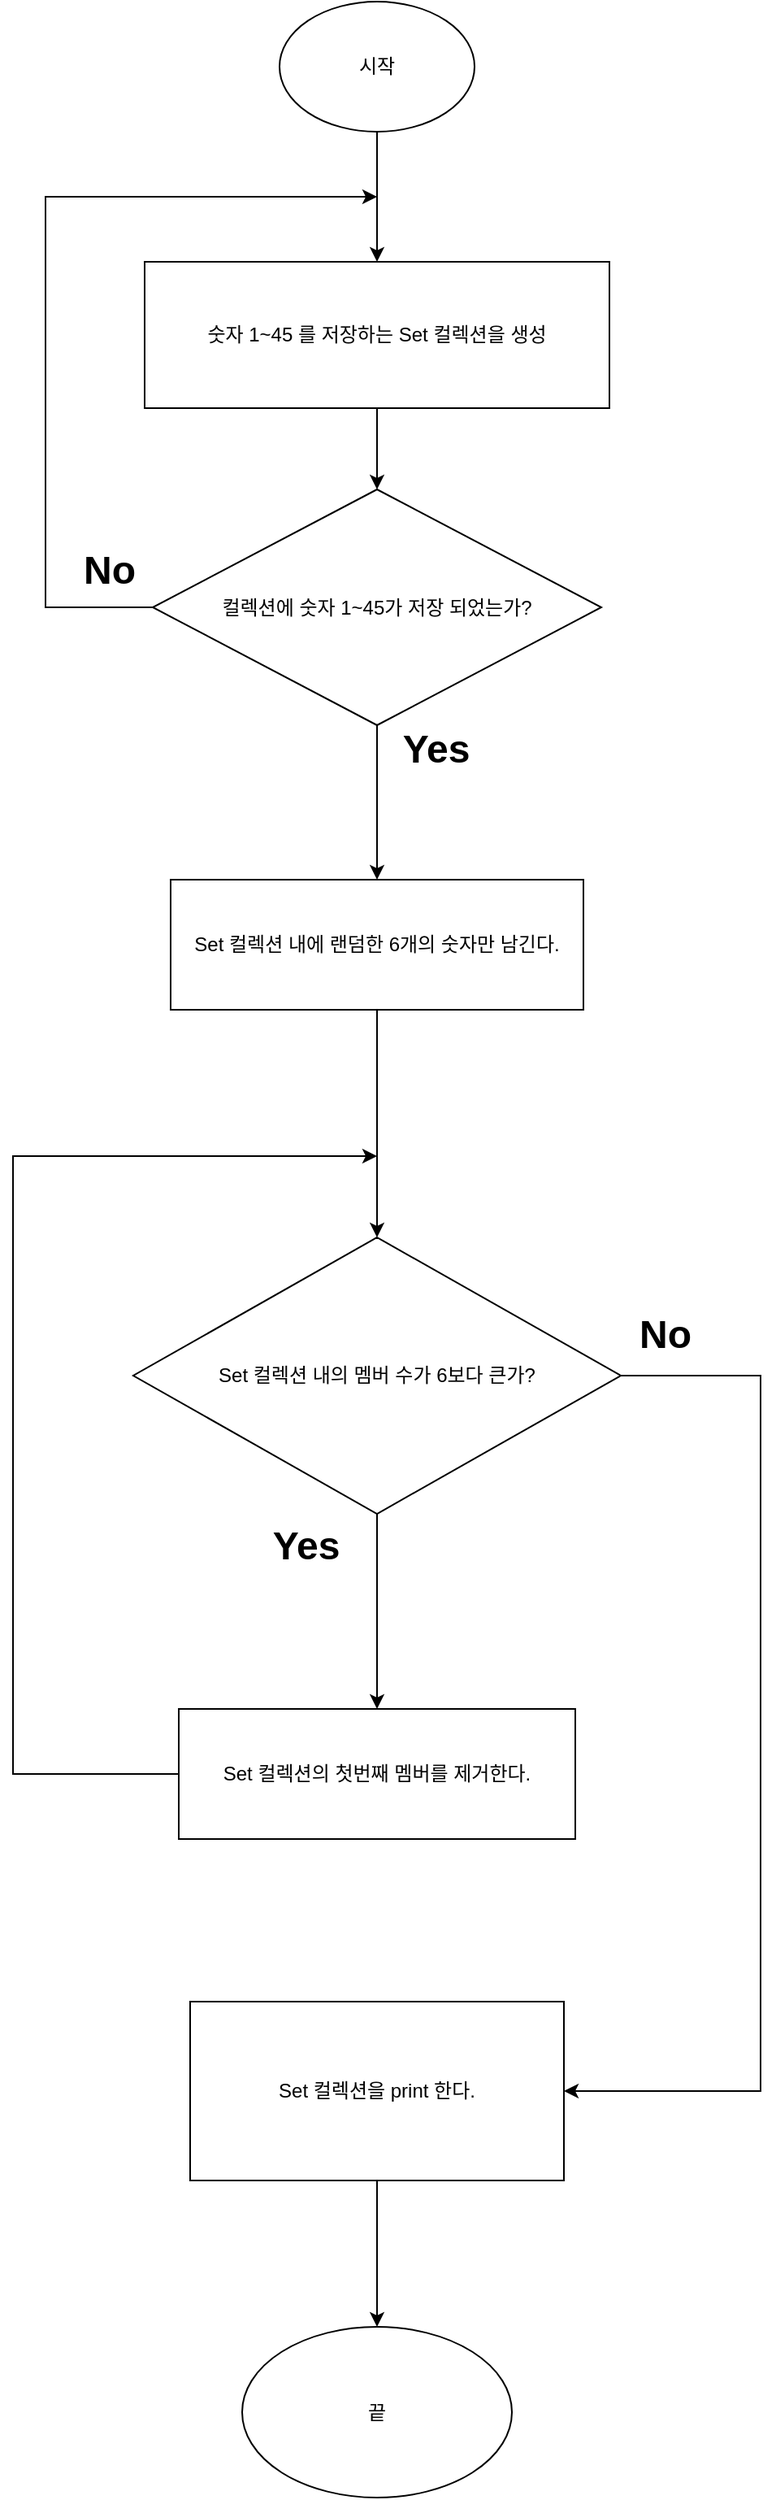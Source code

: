 <mxfile version="24.6.4" type="device">
  <diagram name="페이지-1" id="KOh19ug340gx2M4w_G4C">
    <mxGraphModel dx="954" dy="615" grid="1" gridSize="10" guides="1" tooltips="1" connect="1" arrows="1" fold="1" page="1" pageScale="1" pageWidth="827" pageHeight="1169" math="0" shadow="0">
      <root>
        <mxCell id="0" />
        <mxCell id="1" parent="0" />
        <mxCell id="HyCuDbk5J3wFjORHdMJ6-13" value="" style="edgeStyle=orthogonalEdgeStyle;rounded=0;orthogonalLoop=1;jettySize=auto;html=1;" parent="1" source="HyCuDbk5J3wFjORHdMJ6-1" target="HyCuDbk5J3wFjORHdMJ6-12" edge="1">
          <mxGeometry relative="1" as="geometry" />
        </mxCell>
        <mxCell id="HyCuDbk5J3wFjORHdMJ6-1" value="시작" style="ellipse;whiteSpace=wrap;html=1;" parent="1" vertex="1">
          <mxGeometry x="354" y="20" width="120" height="80" as="geometry" />
        </mxCell>
        <mxCell id="05YP4Gy0w9T5BzhuW46i-2" value="" style="edgeStyle=orthogonalEdgeStyle;rounded=0;orthogonalLoop=1;jettySize=auto;html=1;" edge="1" parent="1" source="HyCuDbk5J3wFjORHdMJ6-12" target="05YP4Gy0w9T5BzhuW46i-1">
          <mxGeometry relative="1" as="geometry" />
        </mxCell>
        <mxCell id="HyCuDbk5J3wFjORHdMJ6-12" value="숫자 1~45 를 저장하는 Set 컬렉션을 생성" style="whiteSpace=wrap;html=1;" parent="1" vertex="1">
          <mxGeometry x="271" y="180" width="286" height="90" as="geometry" />
        </mxCell>
        <mxCell id="HyCuDbk5J3wFjORHdMJ6-21" value="" style="edgeStyle=orthogonalEdgeStyle;rounded=0;orthogonalLoop=1;jettySize=auto;html=1;" parent="1" source="HyCuDbk5J3wFjORHdMJ6-18" target="HyCuDbk5J3wFjORHdMJ6-20" edge="1">
          <mxGeometry relative="1" as="geometry" />
        </mxCell>
        <mxCell id="HyCuDbk5J3wFjORHdMJ6-18" value="Set 컬렉션 내에 랜덤한 6개의 숫자만 남긴다." style="whiteSpace=wrap;html=1;" parent="1" vertex="1">
          <mxGeometry x="287" y="560" width="254" height="80" as="geometry" />
        </mxCell>
        <mxCell id="HyCuDbk5J3wFjORHdMJ6-23" value="" style="edgeStyle=orthogonalEdgeStyle;rounded=0;orthogonalLoop=1;jettySize=auto;html=1;" parent="1" source="HyCuDbk5J3wFjORHdMJ6-20" target="HyCuDbk5J3wFjORHdMJ6-22" edge="1">
          <mxGeometry relative="1" as="geometry" />
        </mxCell>
        <mxCell id="HyCuDbk5J3wFjORHdMJ6-27" style="edgeStyle=orthogonalEdgeStyle;rounded=0;orthogonalLoop=1;jettySize=auto;html=1;exitX=1;exitY=0.5;exitDx=0;exitDy=0;entryX=1;entryY=0.5;entryDx=0;entryDy=0;" parent="1" source="HyCuDbk5J3wFjORHdMJ6-20" target="HyCuDbk5J3wFjORHdMJ6-26" edge="1">
          <mxGeometry relative="1" as="geometry">
            <mxPoint x="680" y="1360" as="targetPoint" />
            <Array as="points">
              <mxPoint x="650" y="865" />
              <mxPoint x="650" y="1305" />
            </Array>
          </mxGeometry>
        </mxCell>
        <mxCell id="HyCuDbk5J3wFjORHdMJ6-20" value="Set 컬렉션 내의 멤버 수가 6보다 큰가?" style="rhombus;whiteSpace=wrap;html=1;" parent="1" vertex="1">
          <mxGeometry x="264" y="780" width="300" height="170" as="geometry" />
        </mxCell>
        <mxCell id="HyCuDbk5J3wFjORHdMJ6-25" style="edgeStyle=orthogonalEdgeStyle;rounded=0;orthogonalLoop=1;jettySize=auto;html=1;exitX=0;exitY=0.5;exitDx=0;exitDy=0;" parent="1" source="HyCuDbk5J3wFjORHdMJ6-22" edge="1">
          <mxGeometry relative="1" as="geometry">
            <mxPoint x="414" y="730" as="targetPoint" />
            <Array as="points">
              <mxPoint x="190" y="1110" />
              <mxPoint x="190" y="730" />
            </Array>
          </mxGeometry>
        </mxCell>
        <mxCell id="HyCuDbk5J3wFjORHdMJ6-22" value="Set 컬렉션의 첫번째 멤버를 제거한다." style="whiteSpace=wrap;html=1;" parent="1" vertex="1">
          <mxGeometry x="292" y="1070" width="244" height="80" as="geometry" />
        </mxCell>
        <mxCell id="HyCuDbk5J3wFjORHdMJ6-24" value="Yes" style="text;strokeColor=none;fillColor=none;html=1;fontSize=24;fontStyle=1;verticalAlign=middle;align=center;" parent="1" vertex="1">
          <mxGeometry x="320" y="950" width="100" height="40" as="geometry" />
        </mxCell>
        <mxCell id="HyCuDbk5J3wFjORHdMJ6-32" value="" style="edgeStyle=orthogonalEdgeStyle;rounded=0;orthogonalLoop=1;jettySize=auto;html=1;" parent="1" source="HyCuDbk5J3wFjORHdMJ6-26" target="HyCuDbk5J3wFjORHdMJ6-31" edge="1">
          <mxGeometry relative="1" as="geometry" />
        </mxCell>
        <mxCell id="HyCuDbk5J3wFjORHdMJ6-26" value="Set 컬렉션을 print 한다." style="rounded=0;whiteSpace=wrap;html=1;" parent="1" vertex="1">
          <mxGeometry x="299" y="1250" width="230" height="110" as="geometry" />
        </mxCell>
        <mxCell id="HyCuDbk5J3wFjORHdMJ6-28" value="No" style="text;strokeColor=none;fillColor=none;html=1;fontSize=24;fontStyle=1;verticalAlign=middle;align=center;" parent="1" vertex="1">
          <mxGeometry x="541" y="820" width="100" height="40" as="geometry" />
        </mxCell>
        <mxCell id="HyCuDbk5J3wFjORHdMJ6-31" value="끝" style="ellipse;whiteSpace=wrap;html=1;rounded=0;" parent="1" vertex="1">
          <mxGeometry x="331" y="1450" width="166" height="105" as="geometry" />
        </mxCell>
        <mxCell id="05YP4Gy0w9T5BzhuW46i-3" style="edgeStyle=orthogonalEdgeStyle;rounded=0;orthogonalLoop=1;jettySize=auto;html=1;exitX=0.5;exitY=1;exitDx=0;exitDy=0;entryX=0.5;entryY=0;entryDx=0;entryDy=0;" edge="1" parent="1" source="05YP4Gy0w9T5BzhuW46i-1" target="HyCuDbk5J3wFjORHdMJ6-18">
          <mxGeometry relative="1" as="geometry" />
        </mxCell>
        <mxCell id="05YP4Gy0w9T5BzhuW46i-5" style="edgeStyle=orthogonalEdgeStyle;rounded=0;orthogonalLoop=1;jettySize=auto;html=1;exitX=0;exitY=0.5;exitDx=0;exitDy=0;" edge="1" parent="1" source="05YP4Gy0w9T5BzhuW46i-1">
          <mxGeometry relative="1" as="geometry">
            <mxPoint x="414" y="140" as="targetPoint" />
            <Array as="points">
              <mxPoint x="210" y="393" />
              <mxPoint x="210" y="140" />
            </Array>
          </mxGeometry>
        </mxCell>
        <mxCell id="05YP4Gy0w9T5BzhuW46i-1" value="컬렉션에 숫자 1~45가 저장 되었는가?" style="rhombus;whiteSpace=wrap;html=1;" vertex="1" parent="1">
          <mxGeometry x="276" y="320" width="276" height="145" as="geometry" />
        </mxCell>
        <mxCell id="05YP4Gy0w9T5BzhuW46i-4" value="No" style="text;strokeColor=none;fillColor=none;html=1;fontSize=24;fontStyle=1;verticalAlign=middle;align=center;" vertex="1" parent="1">
          <mxGeometry x="199" y="350" width="100" height="40" as="geometry" />
        </mxCell>
        <mxCell id="05YP4Gy0w9T5BzhuW46i-6" value="Yes" style="text;strokeColor=none;fillColor=none;html=1;fontSize=24;fontStyle=1;verticalAlign=middle;align=center;" vertex="1" parent="1">
          <mxGeometry x="400" y="460" width="100" height="40" as="geometry" />
        </mxCell>
      </root>
    </mxGraphModel>
  </diagram>
</mxfile>
